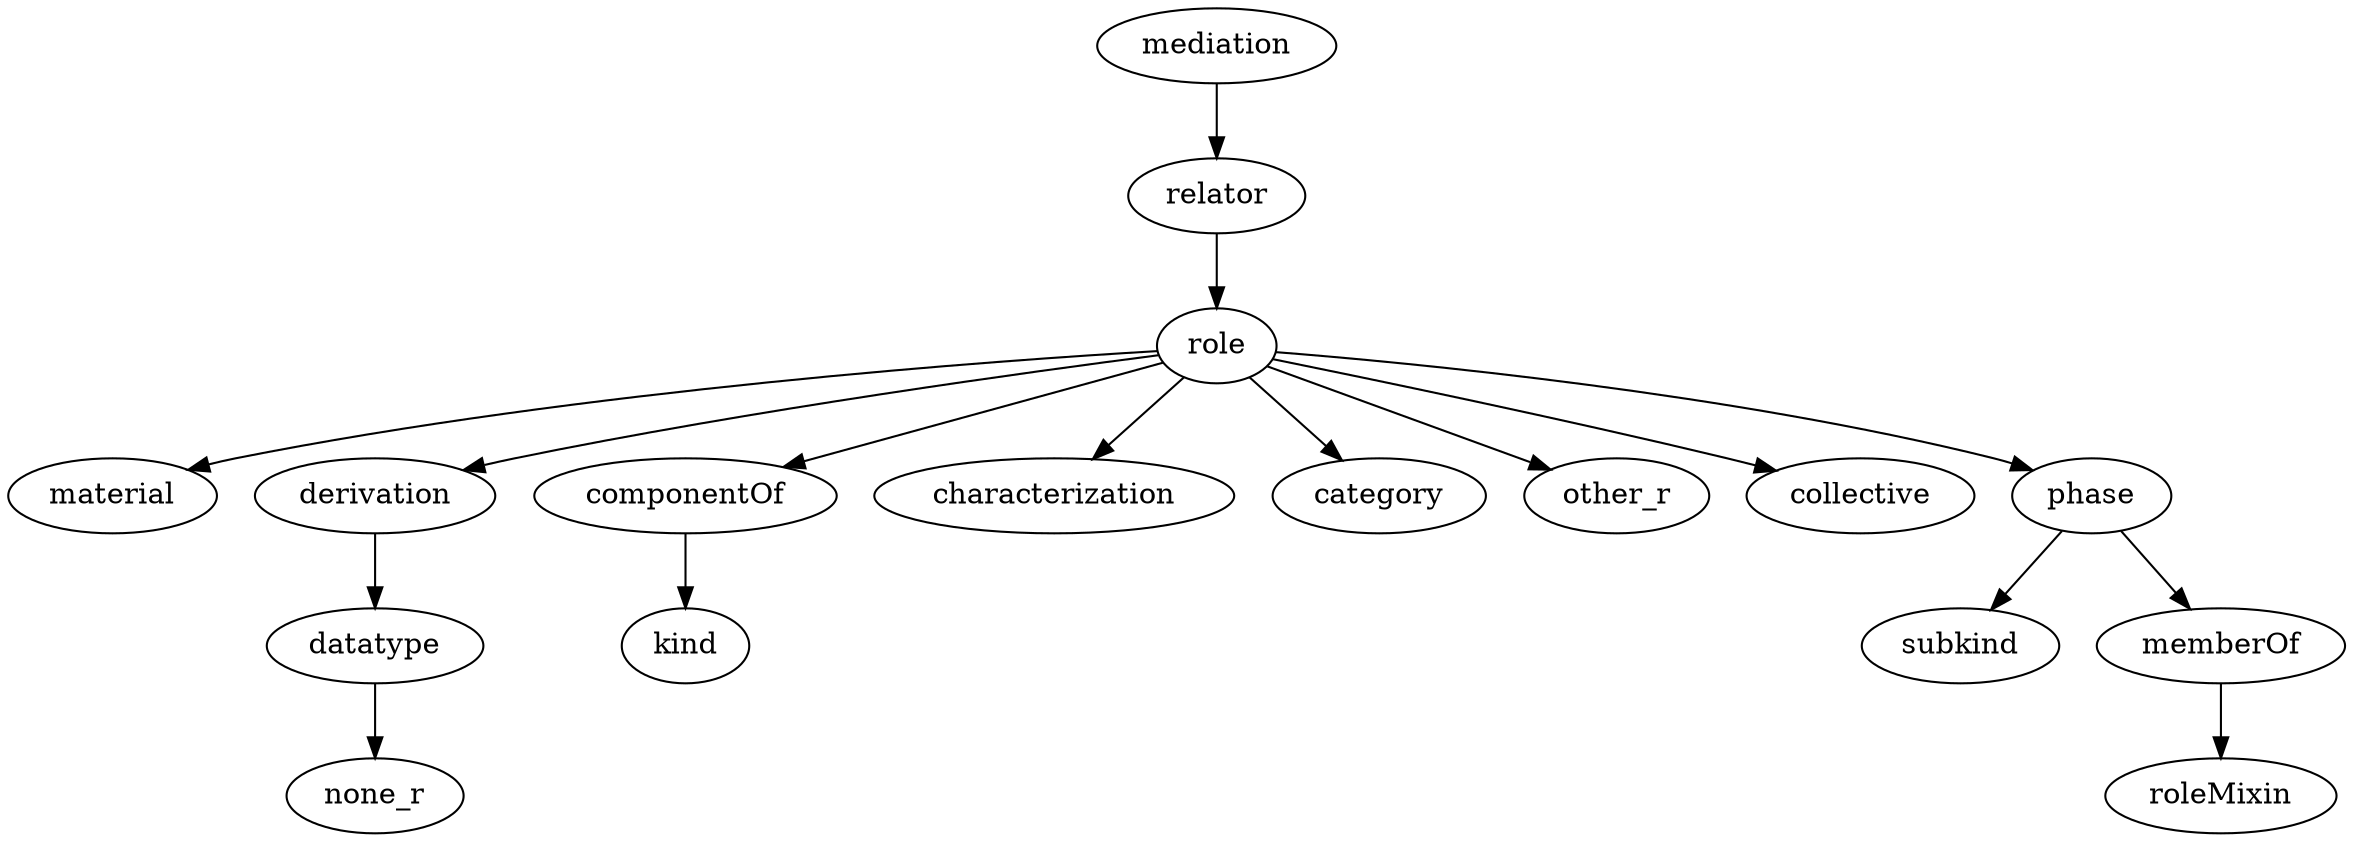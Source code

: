 strict digraph {
mediation;
relator;
role;
material;
derivation;
componentOf;
characterization;
category;
other_r;
collective;
phase;
datatype;
none_r;
subkind;
memberOf;
kind;
roleMixin;
mediation -> relator;
relator -> role;
role -> material;
role -> derivation;
role -> componentOf;
role -> characterization;
role -> category;
role -> other_r;
role -> collective;
role -> phase;
derivation -> datatype;
componentOf -> kind;
phase -> subkind;
phase -> memberOf;
datatype -> none_r;
memberOf -> roleMixin;
}
